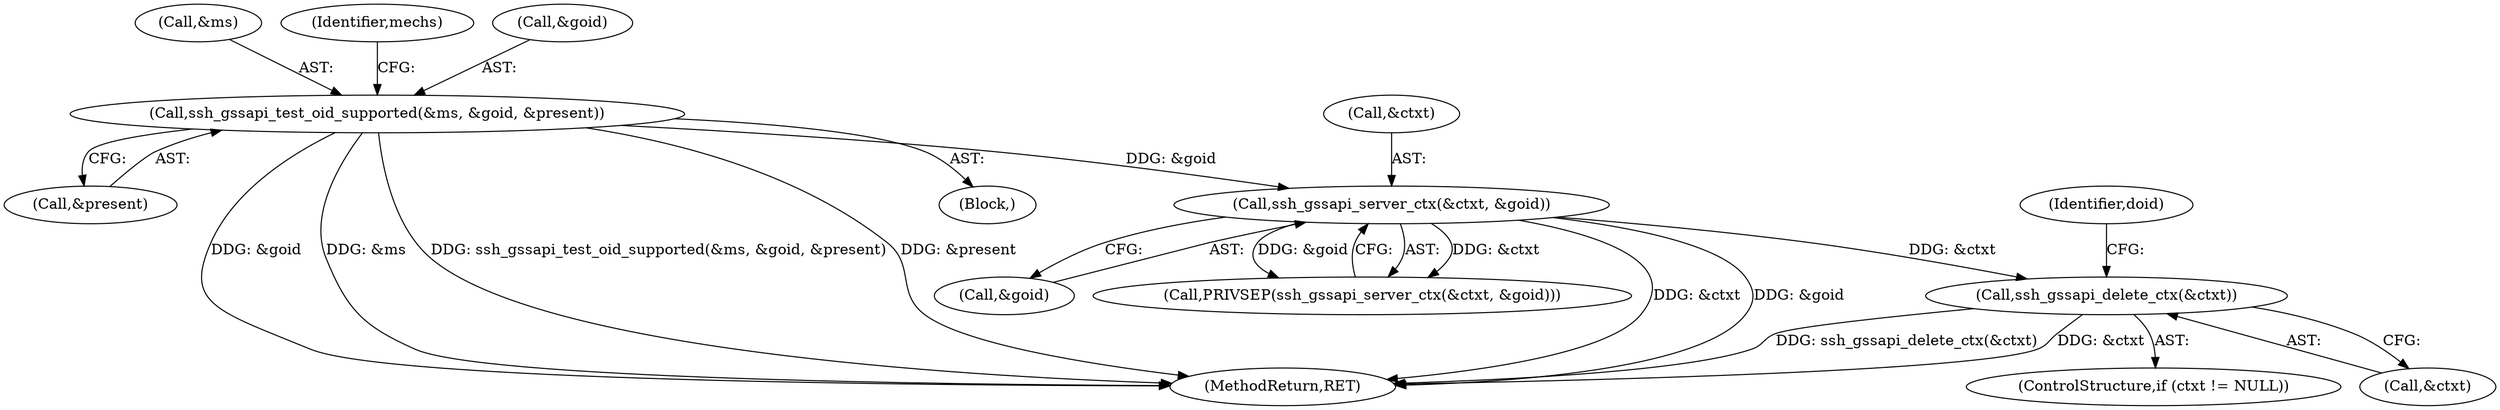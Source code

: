 digraph "0_src_779974d35b4859c07bc3cb8a12c74b43b0a7d1e0@API" {
"1000269" [label="(Call,ssh_gssapi_delete_ctx(&ctxt))"];
"1000259" [label="(Call,ssh_gssapi_server_ctx(&ctxt, &goid))"];
"1000207" [label="(Call,ssh_gssapi_test_oid_supported(&ms, &goid, &present))"];
"1000260" [label="(Call,&ctxt)"];
"1000212" [label="(Call,&present)"];
"1000270" [label="(Call,&ctxt)"];
"1000336" [label="(MethodReturn,RET)"];
"1000259" [label="(Call,ssh_gssapi_server_ctx(&ctxt, &goid))"];
"1000208" [label="(Call,&ms)"];
"1000258" [label="(Call,PRIVSEP(ssh_gssapi_server_ctx(&ctxt, &goid)))"];
"1000262" [label="(Call,&goid)"];
"1000269" [label="(Call,ssh_gssapi_delete_ctx(&ctxt))"];
"1000220" [label="(Identifier,mechs)"];
"1000210" [label="(Call,&goid)"];
"1000265" [label="(ControlStructure,if (ctxt != NULL))"];
"1000207" [label="(Call,ssh_gssapi_test_oid_supported(&ms, &goid, &present))"];
"1000273" [label="(Identifier,doid)"];
"1000192" [label="(Block,)"];
"1000269" -> "1000265"  [label="AST: "];
"1000269" -> "1000270"  [label="CFG: "];
"1000270" -> "1000269"  [label="AST: "];
"1000273" -> "1000269"  [label="CFG: "];
"1000269" -> "1000336"  [label="DDG: ssh_gssapi_delete_ctx(&ctxt)"];
"1000269" -> "1000336"  [label="DDG: &ctxt"];
"1000259" -> "1000269"  [label="DDG: &ctxt"];
"1000259" -> "1000258"  [label="AST: "];
"1000259" -> "1000262"  [label="CFG: "];
"1000260" -> "1000259"  [label="AST: "];
"1000262" -> "1000259"  [label="AST: "];
"1000258" -> "1000259"  [label="CFG: "];
"1000259" -> "1000336"  [label="DDG: &ctxt"];
"1000259" -> "1000336"  [label="DDG: &goid"];
"1000259" -> "1000258"  [label="DDG: &ctxt"];
"1000259" -> "1000258"  [label="DDG: &goid"];
"1000207" -> "1000259"  [label="DDG: &goid"];
"1000207" -> "1000192"  [label="AST: "];
"1000207" -> "1000212"  [label="CFG: "];
"1000208" -> "1000207"  [label="AST: "];
"1000210" -> "1000207"  [label="AST: "];
"1000212" -> "1000207"  [label="AST: "];
"1000220" -> "1000207"  [label="CFG: "];
"1000207" -> "1000336"  [label="DDG: &goid"];
"1000207" -> "1000336"  [label="DDG: &ms"];
"1000207" -> "1000336"  [label="DDG: ssh_gssapi_test_oid_supported(&ms, &goid, &present)"];
"1000207" -> "1000336"  [label="DDG: &present"];
}
